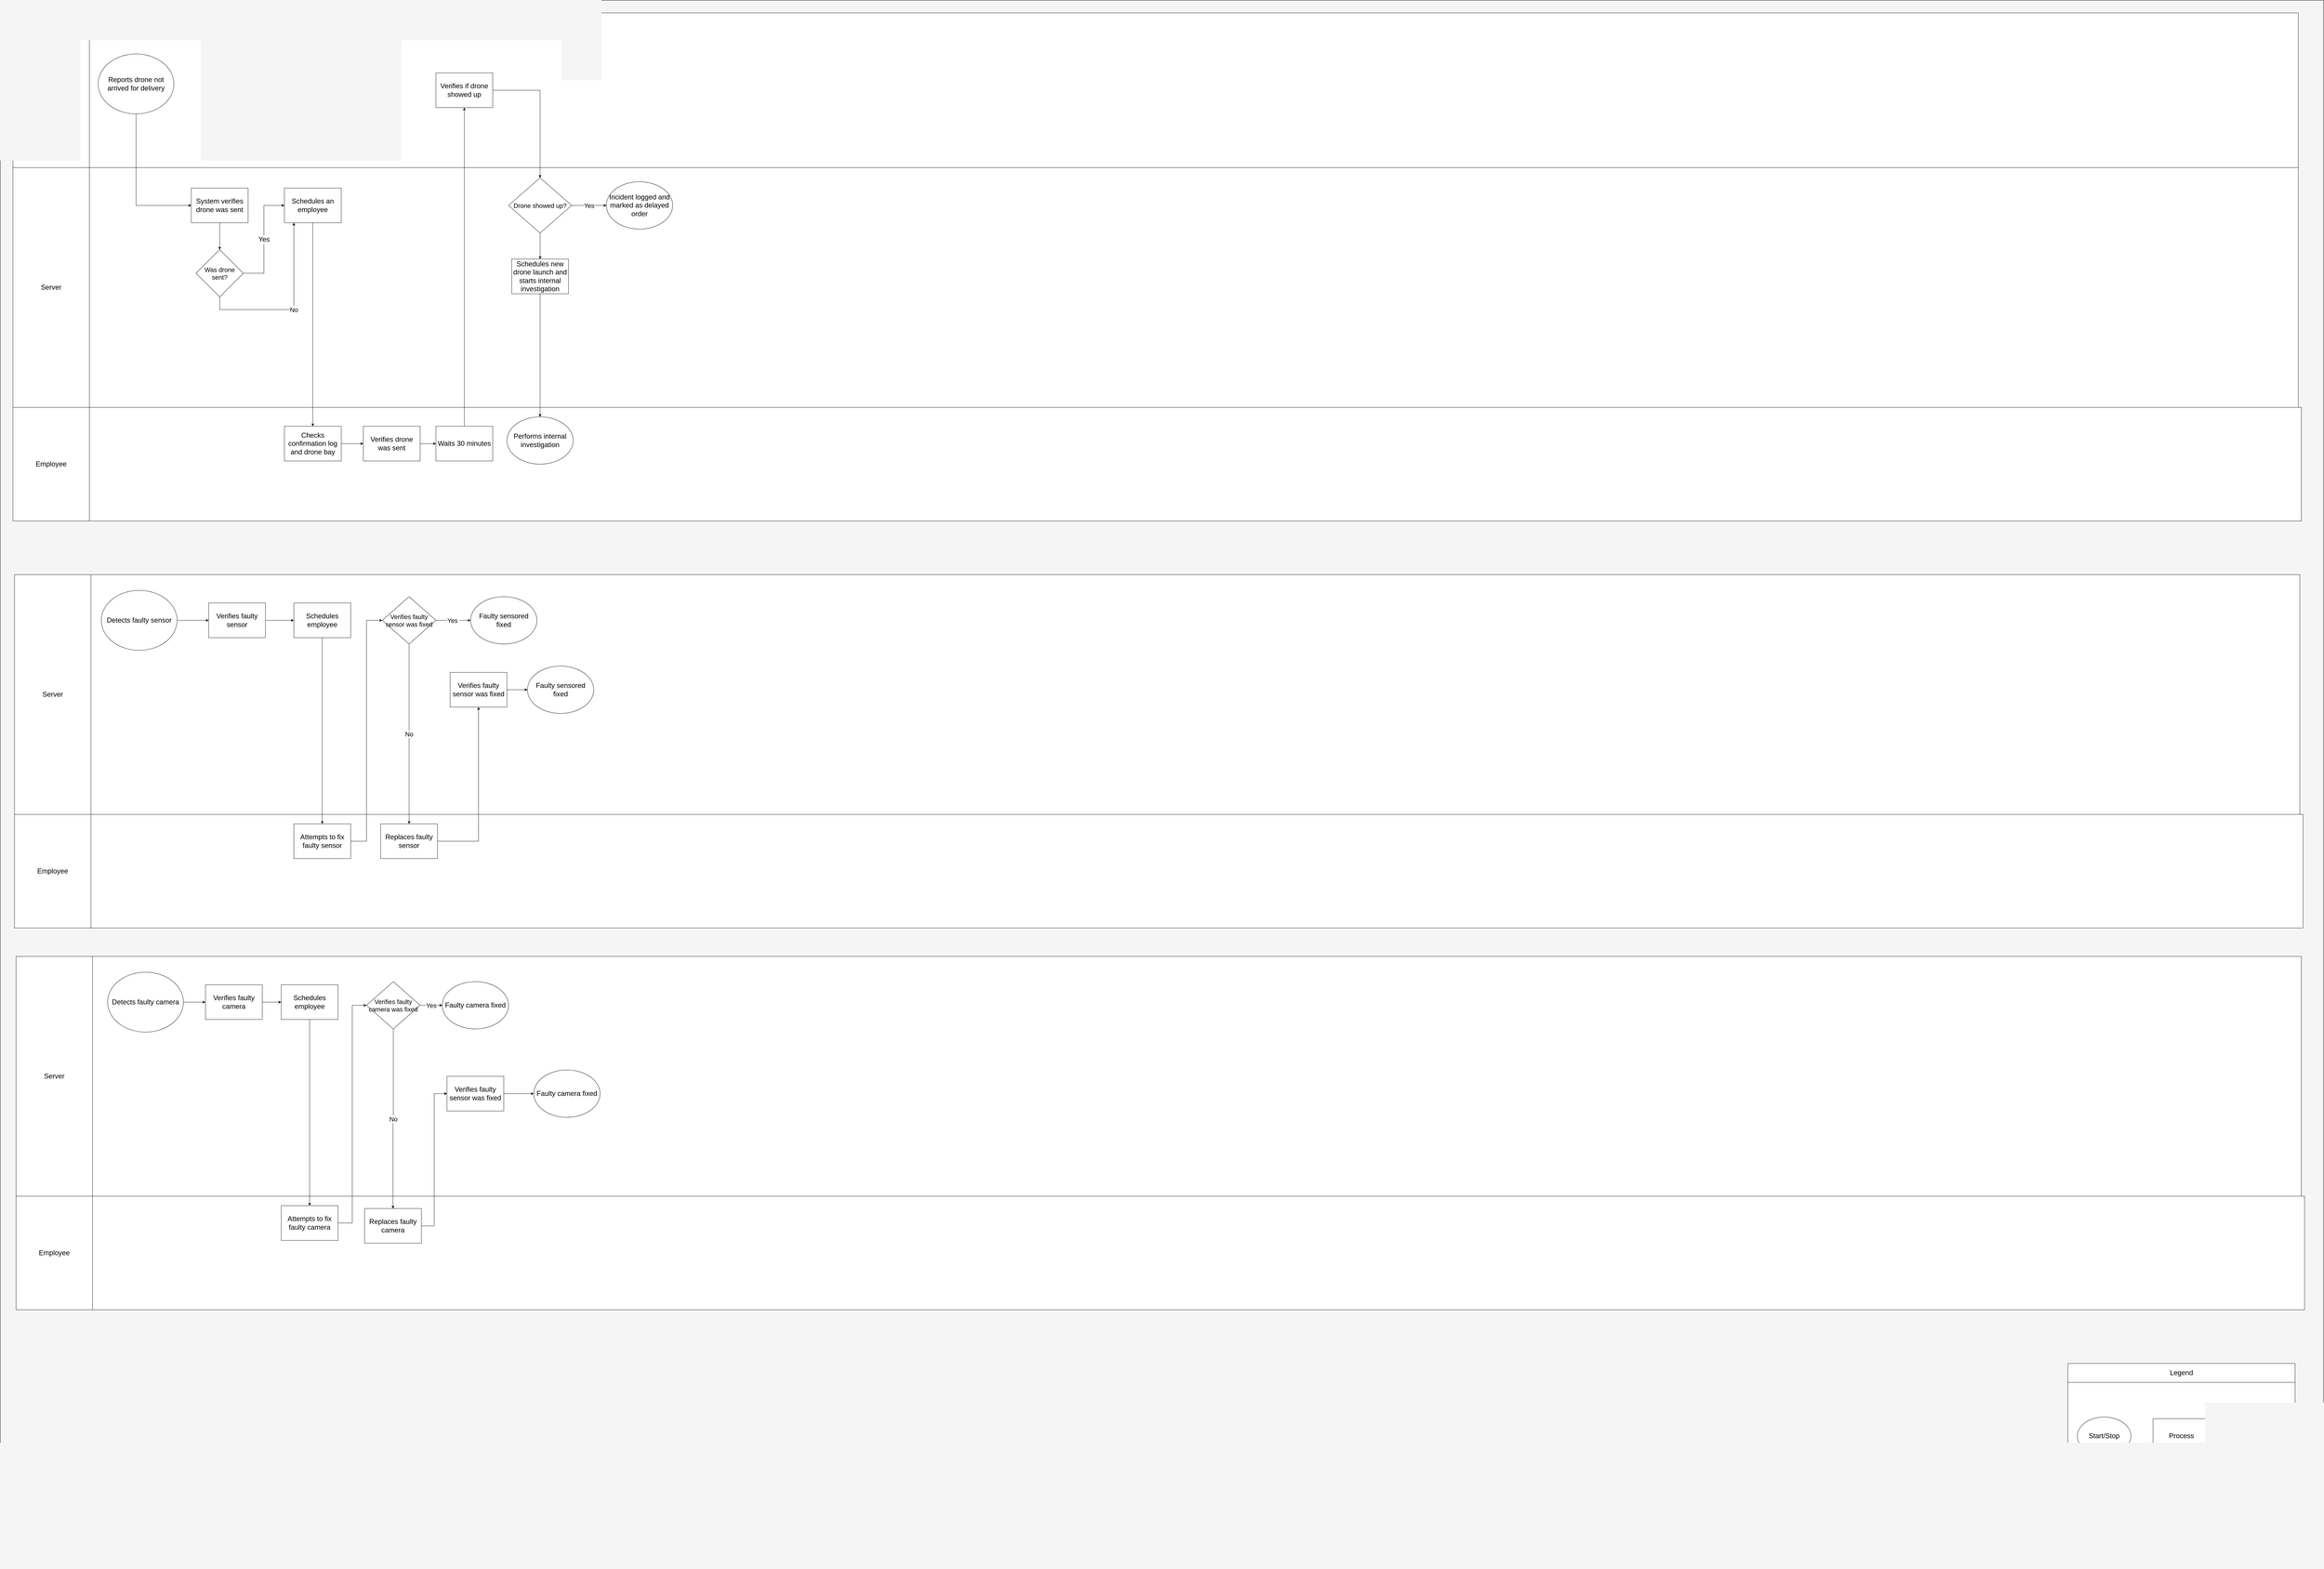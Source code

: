 <mxfile version="20.3.0" type="device"><diagram id="qA6QkWrWJfZU_lJfQVM_" name="Page-1"><mxGraphModel dx="11160" dy="7185" grid="1" gridSize="10" guides="1" tooltips="1" connect="1" arrows="1" fold="1" page="1" pageScale="1" pageWidth="850" pageHeight="1100" math="0" shadow="0"><root><mxCell id="0"/><mxCell id="1" parent="0"/><mxCell id="ZQzsubPOnFU6merqUv8--1" value="" style="rounded=0;whiteSpace=wrap;html=1;fillColor=#F5F5F5;" parent="1" vertex="1"><mxGeometry x="-270" y="-520" width="7360" height="4970" as="geometry"/></mxCell><mxCell id="CGzpWcM65TlzdtiVWTrb-82" value="" style="rounded=0;whiteSpace=wrap;html=1;" parent="1" vertex="1"><mxGeometry x="-220" y="770" width="7240" height="360" as="geometry"/></mxCell><mxCell id="CGzpWcM65TlzdtiVWTrb-64" value="" style="rounded=0;whiteSpace=wrap;html=1;" parent="1" vertex="1"><mxGeometry x="-230" y="10" width="7240" height="760" as="geometry"/></mxCell><mxCell id="CGzpWcM65TlzdtiVWTrb-71" value="" style="group" parent="1" vertex="1" connectable="0"><mxGeometry x="6280" y="3800" width="720" height="440" as="geometry"/></mxCell><mxCell id="CGzpWcM65TlzdtiVWTrb-72" value="" style="group" parent="CGzpWcM65TlzdtiVWTrb-71" vertex="1" connectable="0"><mxGeometry width="720" height="440" as="geometry"/></mxCell><mxCell id="CGzpWcM65TlzdtiVWTrb-66" value="" style="rounded=0;whiteSpace=wrap;html=1;fontSize=22;" parent="CGzpWcM65TlzdtiVWTrb-72" vertex="1"><mxGeometry width="720" height="440" as="geometry"/></mxCell><mxCell id="CGzpWcM65TlzdtiVWTrb-67" value="Legend" style="rounded=0;whiteSpace=wrap;html=1;fontSize=22;" parent="CGzpWcM65TlzdtiVWTrb-72" vertex="1"><mxGeometry width="720" height="60" as="geometry"/></mxCell><mxCell id="CGzpWcM65TlzdtiVWTrb-68" value="Start/Stop" style="ellipse;whiteSpace=wrap;html=1;fontSize=22;" parent="CGzpWcM65TlzdtiVWTrb-72" vertex="1"><mxGeometry x="30" y="170" width="170" height="120" as="geometry"/></mxCell><mxCell id="CGzpWcM65TlzdtiVWTrb-69" value="Process" style="rounded=0;whiteSpace=wrap;html=1;fontSize=22;" parent="CGzpWcM65TlzdtiVWTrb-72" vertex="1"><mxGeometry x="270" y="175" width="180" height="110" as="geometry"/></mxCell><mxCell id="CGzpWcM65TlzdtiVWTrb-70" value="Decision" style="rhombus;whiteSpace=wrap;html=1;fontSize=22;" parent="CGzpWcM65TlzdtiVWTrb-72" vertex="1"><mxGeometry x="520" y="150" width="150" height="150" as="geometry"/></mxCell><mxCell id="CGzpWcM65TlzdtiVWTrb-63" value="&lt;font style=&quot;font-size: 22px;&quot;&gt;Server&lt;br&gt;&lt;/font&gt;" style="rounded=0;whiteSpace=wrap;html=1;" parent="1" vertex="1"><mxGeometry x="-230" y="10" width="242.209" height="760" as="geometry"/></mxCell><mxCell id="CGzpWcM65TlzdtiVWTrb-83" value="&lt;font style=&quot;font-size: 22px;&quot;&gt;Employee&lt;/font&gt;" style="rounded=0;whiteSpace=wrap;html=1;" parent="1" vertex="1"><mxGeometry x="-230" y="770" width="242.21" height="360" as="geometry"/></mxCell><mxCell id="A50uifyIEQekfGtZB1gm-12" style="edgeStyle=orthogonalEdgeStyle;rounded=0;orthogonalLoop=1;jettySize=auto;html=1;" parent="1" source="A50uifyIEQekfGtZB1gm-9" target="A50uifyIEQekfGtZB1gm-10" edge="1"><mxGeometry relative="1" as="geometry"/></mxCell><mxCell id="A50uifyIEQekfGtZB1gm-9" value="System verifies drone was sent" style="rounded=0;whiteSpace=wrap;html=1;fontSize=22;" parent="1" vertex="1"><mxGeometry x="335" y="75" width="180" height="110" as="geometry"/></mxCell><mxCell id="A50uifyIEQekfGtZB1gm-14" value="Yes" style="edgeStyle=orthogonalEdgeStyle;rounded=0;orthogonalLoop=1;jettySize=auto;html=1;entryX=0;entryY=0.5;entryDx=0;entryDy=0;fontSize=22;" parent="1" source="A50uifyIEQekfGtZB1gm-10" target="A50uifyIEQekfGtZB1gm-13" edge="1"><mxGeometry relative="1" as="geometry"/></mxCell><mxCell id="A50uifyIEQekfGtZB1gm-15" value="No" style="edgeStyle=orthogonalEdgeStyle;rounded=0;orthogonalLoop=1;jettySize=auto;html=1;fontSize=20;" parent="1" source="A50uifyIEQekfGtZB1gm-10" target="A50uifyIEQekfGtZB1gm-13" edge="1"><mxGeometry relative="1" as="geometry"><Array as="points"><mxPoint x="425" y="460"/><mxPoint x="660" y="460"/></Array></mxGeometry></mxCell><mxCell id="A50uifyIEQekfGtZB1gm-10" value="Was drone sent?" style="rhombus;whiteSpace=wrap;html=1;fontSize=20;" parent="1" vertex="1"><mxGeometry x="350" y="270" width="150" height="150" as="geometry"/></mxCell><mxCell id="A50uifyIEQekfGtZB1gm-17" style="edgeStyle=orthogonalEdgeStyle;rounded=0;orthogonalLoop=1;jettySize=auto;html=1;entryX=0.5;entryY=0;entryDx=0;entryDy=0;fontSize=20;" parent="1" source="A50uifyIEQekfGtZB1gm-13" target="A50uifyIEQekfGtZB1gm-16" edge="1"><mxGeometry relative="1" as="geometry"/></mxCell><mxCell id="A50uifyIEQekfGtZB1gm-13" value="Schedules an employee" style="rounded=0;whiteSpace=wrap;html=1;fontSize=22;" parent="1" vertex="1"><mxGeometry x="630" y="75" width="180" height="110" as="geometry"/></mxCell><mxCell id="A50uifyIEQekfGtZB1gm-19" style="edgeStyle=orthogonalEdgeStyle;rounded=0;orthogonalLoop=1;jettySize=auto;html=1;fontSize=20;" parent="1" source="A50uifyIEQekfGtZB1gm-16" target="A50uifyIEQekfGtZB1gm-18" edge="1"><mxGeometry relative="1" as="geometry"/></mxCell><mxCell id="A50uifyIEQekfGtZB1gm-16" value="Checks confirmation log and drone bay" style="rounded=0;whiteSpace=wrap;html=1;fontSize=22;" parent="1" vertex="1"><mxGeometry x="630" y="830" width="180" height="110" as="geometry"/></mxCell><mxCell id="A50uifyIEQekfGtZB1gm-21" style="edgeStyle=orthogonalEdgeStyle;rounded=0;orthogonalLoop=1;jettySize=auto;html=1;entryX=0;entryY=0.5;entryDx=0;entryDy=0;fontSize=20;" parent="1" source="A50uifyIEQekfGtZB1gm-18" target="A50uifyIEQekfGtZB1gm-20" edge="1"><mxGeometry relative="1" as="geometry"/></mxCell><mxCell id="A50uifyIEQekfGtZB1gm-18" value="Verifies drone was sent" style="rounded=0;whiteSpace=wrap;html=1;fontSize=22;" parent="1" vertex="1"><mxGeometry x="880" y="830" width="180" height="110" as="geometry"/></mxCell><mxCell id="A50uifyIEQekfGtZB1gm-20" value="Waits 30 minutes" style="rounded=0;whiteSpace=wrap;html=1;fontSize=22;" parent="1" vertex="1"><mxGeometry x="1110" y="830" width="180" height="110" as="geometry"/></mxCell><mxCell id="A50uifyIEQekfGtZB1gm-22" value="" style="rounded=0;whiteSpace=wrap;html=1;" parent="1" vertex="1"><mxGeometry x="-230" y="-480" width="7240" height="490" as="geometry"/></mxCell><mxCell id="A50uifyIEQekfGtZB1gm-23" value="&lt;font style=&quot;font-size: 22px;&quot;&gt;Customer&lt;br&gt;&lt;/font&gt;" style="rounded=0;whiteSpace=wrap;html=1;" parent="1" vertex="1"><mxGeometry x="-230" y="-480" width="242.21" height="490" as="geometry"/></mxCell><mxCell id="A50uifyIEQekfGtZB1gm-25" style="edgeStyle=orthogonalEdgeStyle;rounded=0;orthogonalLoop=1;jettySize=auto;html=1;entryX=0;entryY=0.5;entryDx=0;entryDy=0;fontSize=20;" parent="1" source="A50uifyIEQekfGtZB1gm-24" target="A50uifyIEQekfGtZB1gm-9" edge="1"><mxGeometry relative="1" as="geometry"><Array as="points"><mxPoint x="160" y="130"/></Array></mxGeometry></mxCell><mxCell id="A50uifyIEQekfGtZB1gm-24" value="Reports drone not arrived for delivery" style="ellipse;whiteSpace=wrap;html=1;fontSize=22;" parent="1" vertex="1"><mxGeometry x="40" y="-350" width="240" height="190" as="geometry"/></mxCell><mxCell id="A50uifyIEQekfGtZB1gm-29" style="edgeStyle=orthogonalEdgeStyle;rounded=0;orthogonalLoop=1;jettySize=auto;html=1;entryX=0.5;entryY=0;entryDx=0;entryDy=0;fontSize=20;" parent="1" source="A50uifyIEQekfGtZB1gm-26" target="A50uifyIEQekfGtZB1gm-28" edge="1"><mxGeometry relative="1" as="geometry"/></mxCell><mxCell id="A50uifyIEQekfGtZB1gm-26" value="Verifies if drone showed up" style="rounded=0;whiteSpace=wrap;html=1;fontSize=22;" parent="1" vertex="1"><mxGeometry x="1110" y="-290" width="180" height="110" as="geometry"/></mxCell><mxCell id="A50uifyIEQekfGtZB1gm-27" style="edgeStyle=orthogonalEdgeStyle;rounded=0;orthogonalLoop=1;jettySize=auto;html=1;exitX=0.5;exitY=0;exitDx=0;exitDy=0;entryX=0.5;entryY=1;entryDx=0;entryDy=0;fontSize=20;" parent="1" source="A50uifyIEQekfGtZB1gm-20" target="A50uifyIEQekfGtZB1gm-26" edge="1"><mxGeometry relative="1" as="geometry"/></mxCell><mxCell id="A50uifyIEQekfGtZB1gm-32" value="Yes" style="edgeStyle=orthogonalEdgeStyle;rounded=0;orthogonalLoop=1;jettySize=auto;html=1;fontSize=20;" parent="1" source="A50uifyIEQekfGtZB1gm-28" target="A50uifyIEQekfGtZB1gm-31" edge="1"><mxGeometry relative="1" as="geometry"/></mxCell><mxCell id="A50uifyIEQekfGtZB1gm-34" style="edgeStyle=orthogonalEdgeStyle;rounded=0;orthogonalLoop=1;jettySize=auto;html=1;fontSize=20;" parent="1" source="A50uifyIEQekfGtZB1gm-28" target="A50uifyIEQekfGtZB1gm-33" edge="1"><mxGeometry relative="1" as="geometry"/></mxCell><mxCell id="A50uifyIEQekfGtZB1gm-28" value="Drone showed up?" style="rhombus;whiteSpace=wrap;html=1;fontSize=20;" parent="1" vertex="1"><mxGeometry x="1340" y="42.5" width="200" height="175" as="geometry"/></mxCell><mxCell id="A50uifyIEQekfGtZB1gm-31" value="Incident logged and marked as delayed order" style="ellipse;whiteSpace=wrap;html=1;fontSize=22;" parent="1" vertex="1"><mxGeometry x="1650" y="55" width="210" height="150" as="geometry"/></mxCell><mxCell id="A50uifyIEQekfGtZB1gm-37" style="edgeStyle=orthogonalEdgeStyle;rounded=0;orthogonalLoop=1;jettySize=auto;html=1;fontSize=20;" parent="1" source="A50uifyIEQekfGtZB1gm-33" target="A50uifyIEQekfGtZB1gm-36" edge="1"><mxGeometry relative="1" as="geometry"/></mxCell><mxCell id="A50uifyIEQekfGtZB1gm-33" value="Schedules new drone launch and starts internal investigation" style="rounded=0;whiteSpace=wrap;html=1;fontSize=22;" parent="1" vertex="1"><mxGeometry x="1350" y="300" width="180" height="110" as="geometry"/></mxCell><mxCell id="A50uifyIEQekfGtZB1gm-36" value="Performs internal investigation" style="ellipse;whiteSpace=wrap;html=1;fontSize=22;" parent="1" vertex="1"><mxGeometry x="1335" y="800" width="210" height="150" as="geometry"/></mxCell><mxCell id="A50uifyIEQekfGtZB1gm-41" value="" style="rounded=0;whiteSpace=wrap;html=1;" parent="1" vertex="1"><mxGeometry x="-215" y="2060" width="7240" height="360" as="geometry"/></mxCell><mxCell id="A50uifyIEQekfGtZB1gm-42" value="" style="rounded=0;whiteSpace=wrap;html=1;" parent="1" vertex="1"><mxGeometry x="-225" y="1300" width="7240" height="760" as="geometry"/></mxCell><mxCell id="A50uifyIEQekfGtZB1gm-43" value="&lt;font style=&quot;font-size: 22px;&quot;&gt;Server&lt;br&gt;&lt;/font&gt;" style="rounded=0;whiteSpace=wrap;html=1;" parent="1" vertex="1"><mxGeometry x="-225" y="1300" width="242.209" height="760" as="geometry"/></mxCell><mxCell id="A50uifyIEQekfGtZB1gm-44" value="&lt;font style=&quot;font-size: 22px;&quot;&gt;Employee&lt;/font&gt;" style="rounded=0;whiteSpace=wrap;html=1;" parent="1" vertex="1"><mxGeometry x="-225" y="2060" width="242.21" height="360" as="geometry"/></mxCell><mxCell id="A50uifyIEQekfGtZB1gm-47" style="edgeStyle=orthogonalEdgeStyle;rounded=0;orthogonalLoop=1;jettySize=auto;html=1;fontSize=20;" parent="1" source="A50uifyIEQekfGtZB1gm-45" target="A50uifyIEQekfGtZB1gm-46" edge="1"><mxGeometry relative="1" as="geometry"/></mxCell><mxCell id="A50uifyIEQekfGtZB1gm-45" value="Detects faulty sensor" style="ellipse;whiteSpace=wrap;html=1;fontSize=22;" parent="1" vertex="1"><mxGeometry x="50" y="1350" width="240" height="190" as="geometry"/></mxCell><mxCell id="A50uifyIEQekfGtZB1gm-49" style="edgeStyle=orthogonalEdgeStyle;rounded=0;orthogonalLoop=1;jettySize=auto;html=1;entryX=0;entryY=0.5;entryDx=0;entryDy=0;fontSize=20;" parent="1" source="A50uifyIEQekfGtZB1gm-46" target="A50uifyIEQekfGtZB1gm-48" edge="1"><mxGeometry relative="1" as="geometry"/></mxCell><mxCell id="A50uifyIEQekfGtZB1gm-46" value="Verifies faulty sensor" style="rounded=0;whiteSpace=wrap;html=1;fontSize=22;" parent="1" vertex="1"><mxGeometry x="390" y="1390" width="180" height="110" as="geometry"/></mxCell><mxCell id="A50uifyIEQekfGtZB1gm-51" style="edgeStyle=orthogonalEdgeStyle;rounded=0;orthogonalLoop=1;jettySize=auto;html=1;fontSize=20;" parent="1" source="A50uifyIEQekfGtZB1gm-48" target="A50uifyIEQekfGtZB1gm-50" edge="1"><mxGeometry relative="1" as="geometry"/></mxCell><mxCell id="A50uifyIEQekfGtZB1gm-48" value="Schedules employee" style="rounded=0;whiteSpace=wrap;html=1;fontSize=22;" parent="1" vertex="1"><mxGeometry x="660" y="1390" width="180" height="110" as="geometry"/></mxCell><mxCell id="A50uifyIEQekfGtZB1gm-54" style="edgeStyle=orthogonalEdgeStyle;rounded=0;orthogonalLoop=1;jettySize=auto;html=1;entryX=0;entryY=0.5;entryDx=0;entryDy=0;fontSize=20;" parent="1" source="A50uifyIEQekfGtZB1gm-50" target="A50uifyIEQekfGtZB1gm-53" edge="1"><mxGeometry relative="1" as="geometry"/></mxCell><mxCell id="A50uifyIEQekfGtZB1gm-50" value="Attempts to fix faulty sensor" style="rounded=0;whiteSpace=wrap;html=1;fontSize=22;" parent="1" vertex="1"><mxGeometry x="660" y="2090" width="180" height="110" as="geometry"/></mxCell><mxCell id="A50uifyIEQekfGtZB1gm-56" value="Yes&amp;nbsp;" style="edgeStyle=orthogonalEdgeStyle;rounded=0;orthogonalLoop=1;jettySize=auto;html=1;fontSize=20;" parent="1" source="A50uifyIEQekfGtZB1gm-53" target="A50uifyIEQekfGtZB1gm-55" edge="1"><mxGeometry relative="1" as="geometry"/></mxCell><mxCell id="A50uifyIEQekfGtZB1gm-58" value="No" style="edgeStyle=orthogonalEdgeStyle;rounded=0;orthogonalLoop=1;jettySize=auto;html=1;fontSize=20;" parent="1" source="A50uifyIEQekfGtZB1gm-53" target="A50uifyIEQekfGtZB1gm-57" edge="1"><mxGeometry relative="1" as="geometry"/></mxCell><mxCell id="A50uifyIEQekfGtZB1gm-53" value="Verifies faulty sensor was fixed" style="rhombus;whiteSpace=wrap;html=1;fontSize=20;" parent="1" vertex="1"><mxGeometry x="940" y="1370" width="170" height="150" as="geometry"/></mxCell><mxCell id="A50uifyIEQekfGtZB1gm-55" value="Faulty sensored fixed" style="ellipse;whiteSpace=wrap;html=1;fontSize=22;" parent="1" vertex="1"><mxGeometry x="1220" y="1370" width="210" height="150" as="geometry"/></mxCell><mxCell id="A50uifyIEQekfGtZB1gm-60" style="edgeStyle=orthogonalEdgeStyle;rounded=0;orthogonalLoop=1;jettySize=auto;html=1;entryX=0.5;entryY=1;entryDx=0;entryDy=0;fontSize=20;" parent="1" source="A50uifyIEQekfGtZB1gm-57" target="A50uifyIEQekfGtZB1gm-59" edge="1"><mxGeometry relative="1" as="geometry"/></mxCell><mxCell id="A50uifyIEQekfGtZB1gm-57" value="Replaces faulty sensor" style="rounded=0;whiteSpace=wrap;html=1;fontSize=22;" parent="1" vertex="1"><mxGeometry x="935" y="2090" width="180" height="110" as="geometry"/></mxCell><mxCell id="A50uifyIEQekfGtZB1gm-62" style="edgeStyle=orthogonalEdgeStyle;rounded=0;orthogonalLoop=1;jettySize=auto;html=1;fontSize=20;" parent="1" source="A50uifyIEQekfGtZB1gm-59" target="A50uifyIEQekfGtZB1gm-61" edge="1"><mxGeometry relative="1" as="geometry"/></mxCell><mxCell id="A50uifyIEQekfGtZB1gm-59" value="Verifies faulty sensor was fixed" style="rounded=0;whiteSpace=wrap;html=1;fontSize=22;" parent="1" vertex="1"><mxGeometry x="1155" y="1610" width="180" height="110" as="geometry"/></mxCell><mxCell id="A50uifyIEQekfGtZB1gm-61" value="Faulty sensored fixed" style="ellipse;whiteSpace=wrap;html=1;fontSize=22;" parent="1" vertex="1"><mxGeometry x="1400" y="1590" width="210" height="150" as="geometry"/></mxCell><mxCell id="A50uifyIEQekfGtZB1gm-63" value="" style="rounded=0;whiteSpace=wrap;html=1;" parent="1" vertex="1"><mxGeometry x="-210" y="3270" width="7240" height="360" as="geometry"/></mxCell><mxCell id="A50uifyIEQekfGtZB1gm-64" value="" style="rounded=0;whiteSpace=wrap;html=1;" parent="1" vertex="1"><mxGeometry x="-220" y="2510" width="7240" height="760" as="geometry"/></mxCell><mxCell id="A50uifyIEQekfGtZB1gm-65" value="&lt;font style=&quot;font-size: 22px;&quot;&gt;Server&lt;br&gt;&lt;/font&gt;" style="rounded=0;whiteSpace=wrap;html=1;" parent="1" vertex="1"><mxGeometry x="-220" y="2510" width="242.209" height="760" as="geometry"/></mxCell><mxCell id="A50uifyIEQekfGtZB1gm-66" value="&lt;font style=&quot;font-size: 22px;&quot;&gt;Employee&lt;/font&gt;" style="rounded=0;whiteSpace=wrap;html=1;" parent="1" vertex="1"><mxGeometry x="-220" y="3270" width="242.21" height="360" as="geometry"/></mxCell><mxCell id="A50uifyIEQekfGtZB1gm-82" style="edgeStyle=orthogonalEdgeStyle;rounded=0;orthogonalLoop=1;jettySize=auto;html=1;entryX=0;entryY=0.5;entryDx=0;entryDy=0;fontSize=20;" parent="1" source="A50uifyIEQekfGtZB1gm-67" target="A50uifyIEQekfGtZB1gm-81" edge="1"><mxGeometry relative="1" as="geometry"/></mxCell><mxCell id="A50uifyIEQekfGtZB1gm-67" value="Detects faulty camera" style="ellipse;whiteSpace=wrap;html=1;fontSize=22;" parent="1" vertex="1"><mxGeometry x="70" y="2560" width="240" height="190" as="geometry"/></mxCell><mxCell id="A50uifyIEQekfGtZB1gm-84" style="edgeStyle=orthogonalEdgeStyle;rounded=0;orthogonalLoop=1;jettySize=auto;html=1;fontSize=20;" parent="1" source="A50uifyIEQekfGtZB1gm-81" target="A50uifyIEQekfGtZB1gm-83" edge="1"><mxGeometry relative="1" as="geometry"/></mxCell><mxCell id="A50uifyIEQekfGtZB1gm-81" value="Verifies faulty camera" style="rounded=0;whiteSpace=wrap;html=1;fontSize=22;" parent="1" vertex="1"><mxGeometry x="380" y="2600" width="180" height="110" as="geometry"/></mxCell><mxCell id="A50uifyIEQekfGtZB1gm-87" style="edgeStyle=orthogonalEdgeStyle;rounded=0;orthogonalLoop=1;jettySize=auto;html=1;entryX=0.5;entryY=0;entryDx=0;entryDy=0;fontSize=20;" parent="1" source="A50uifyIEQekfGtZB1gm-83" target="A50uifyIEQekfGtZB1gm-86" edge="1"><mxGeometry relative="1" as="geometry"/></mxCell><mxCell id="A50uifyIEQekfGtZB1gm-83" value="Schedules employee" style="rounded=0;whiteSpace=wrap;html=1;fontSize=22;" parent="1" vertex="1"><mxGeometry x="620" y="2600" width="180" height="110" as="geometry"/></mxCell><mxCell id="A50uifyIEQekfGtZB1gm-89" style="edgeStyle=orthogonalEdgeStyle;rounded=0;orthogonalLoop=1;jettySize=auto;html=1;entryX=0;entryY=0.5;entryDx=0;entryDy=0;fontSize=20;" parent="1" source="A50uifyIEQekfGtZB1gm-86" target="A50uifyIEQekfGtZB1gm-88" edge="1"><mxGeometry relative="1" as="geometry"/></mxCell><mxCell id="A50uifyIEQekfGtZB1gm-86" value="Attempts to fix faulty camera" style="rounded=0;whiteSpace=wrap;html=1;fontSize=22;" parent="1" vertex="1"><mxGeometry x="620" y="3300" width="180" height="110" as="geometry"/></mxCell><mxCell id="A50uifyIEQekfGtZB1gm-91" value="Yes" style="edgeStyle=orthogonalEdgeStyle;rounded=0;orthogonalLoop=1;jettySize=auto;html=1;fontSize=20;" parent="1" source="A50uifyIEQekfGtZB1gm-88" target="A50uifyIEQekfGtZB1gm-90" edge="1"><mxGeometry relative="1" as="geometry"/></mxCell><mxCell id="A50uifyIEQekfGtZB1gm-93" value="No" style="edgeStyle=orthogonalEdgeStyle;rounded=0;orthogonalLoop=1;jettySize=auto;html=1;fontSize=20;" parent="1" source="A50uifyIEQekfGtZB1gm-88" target="A50uifyIEQekfGtZB1gm-92" edge="1"><mxGeometry relative="1" as="geometry"/></mxCell><mxCell id="A50uifyIEQekfGtZB1gm-88" value="Verifies faulty camera was fixed" style="rhombus;whiteSpace=wrap;html=1;fontSize=20;" parent="1" vertex="1"><mxGeometry x="890" y="2590" width="170" height="150" as="geometry"/></mxCell><mxCell id="A50uifyIEQekfGtZB1gm-90" value="Faulty camera fixed" style="ellipse;whiteSpace=wrap;html=1;fontSize=22;" parent="1" vertex="1"><mxGeometry x="1130" y="2590" width="210" height="150" as="geometry"/></mxCell><mxCell id="A50uifyIEQekfGtZB1gm-95" style="edgeStyle=orthogonalEdgeStyle;rounded=0;orthogonalLoop=1;jettySize=auto;html=1;entryX=0;entryY=0.5;entryDx=0;entryDy=0;fontSize=20;" parent="1" source="A50uifyIEQekfGtZB1gm-92" target="A50uifyIEQekfGtZB1gm-94" edge="1"><mxGeometry relative="1" as="geometry"/></mxCell><mxCell id="A50uifyIEQekfGtZB1gm-92" value="Replaces faulty camera" style="rounded=0;whiteSpace=wrap;html=1;fontSize=22;" parent="1" vertex="1"><mxGeometry x="884" y="3309" width="180" height="110" as="geometry"/></mxCell><mxCell id="A50uifyIEQekfGtZB1gm-97" style="edgeStyle=orthogonalEdgeStyle;rounded=0;orthogonalLoop=1;jettySize=auto;html=1;fontSize=20;" parent="1" source="A50uifyIEQekfGtZB1gm-94" target="A50uifyIEQekfGtZB1gm-96" edge="1"><mxGeometry relative="1" as="geometry"/></mxCell><mxCell id="A50uifyIEQekfGtZB1gm-94" value="Verifies faulty sensor was fixed" style="rounded=0;whiteSpace=wrap;html=1;fontSize=22;" parent="1" vertex="1"><mxGeometry x="1145" y="2890" width="180" height="110" as="geometry"/></mxCell><mxCell id="A50uifyIEQekfGtZB1gm-96" value="Faulty camera fixed" style="ellipse;whiteSpace=wrap;html=1;fontSize=22;" parent="1" vertex="1"><mxGeometry x="1420" y="2870" width="210" height="150" as="geometry"/></mxCell></root></mxGraphModel></diagram></mxfile>